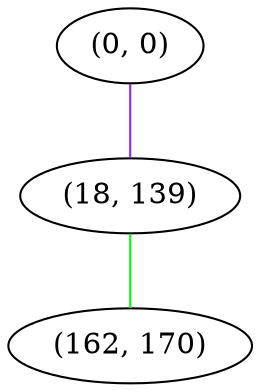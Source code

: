 graph "" {
"(0, 0)";
"(18, 139)";
"(162, 170)";
"(0, 0)" -- "(18, 139)"  [color=purple, key=0, weight=4];
"(18, 139)" -- "(162, 170)"  [color=green, key=0, weight=2];
}
